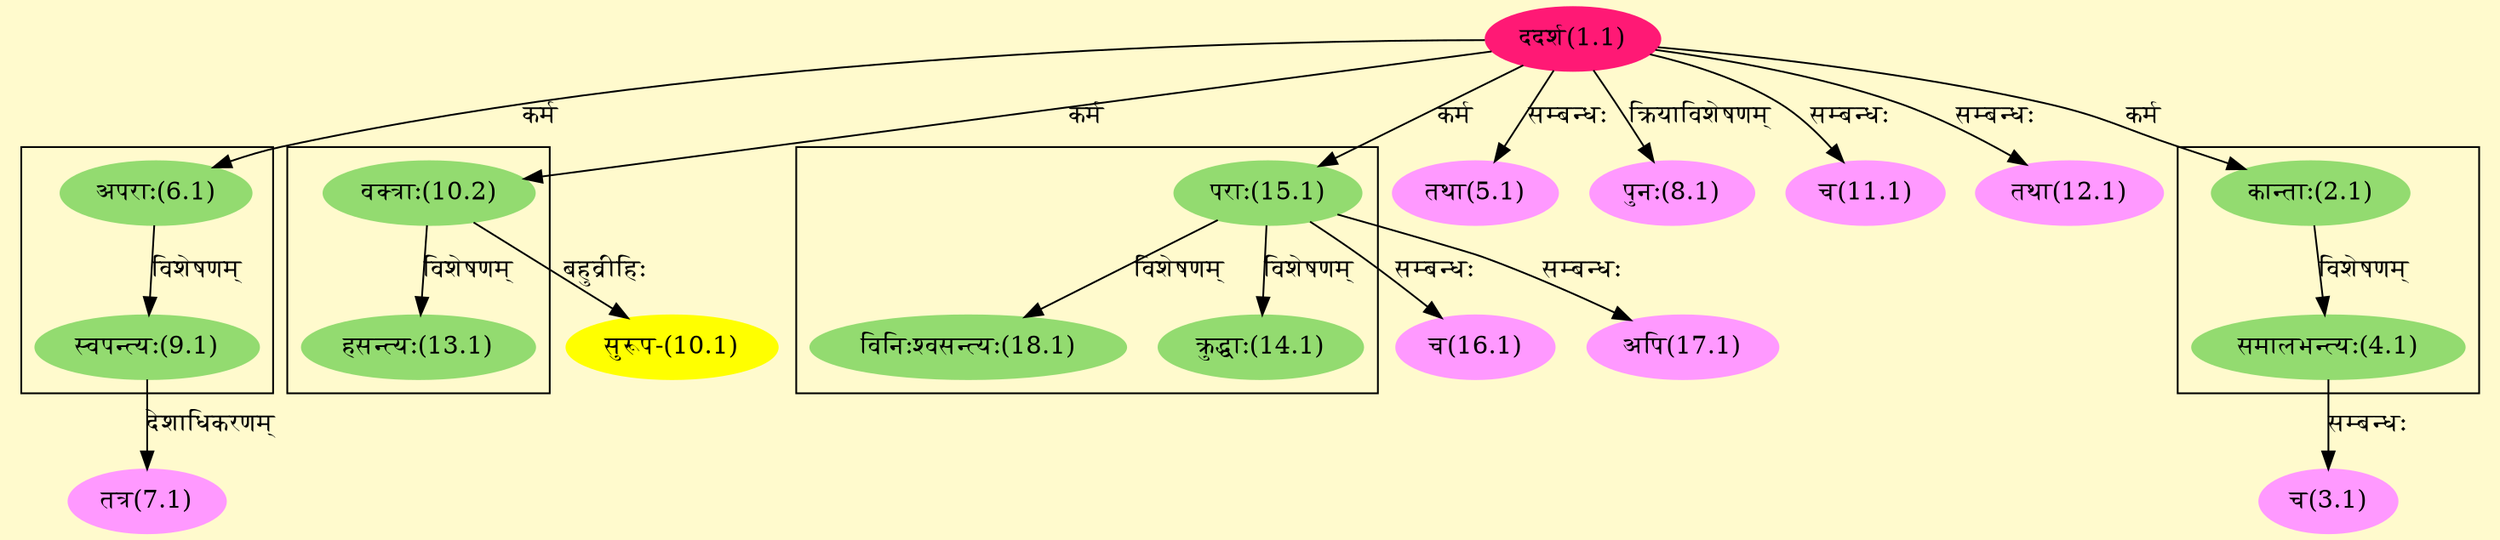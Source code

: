 digraph G{
rankdir=BT;
 compound=true;
 bgcolor="lemonchiffon1";

subgraph cluster_1{
Node4_1 [style=filled, color="#93DB70" label = "समालभन्त्यः(4.1)"]
Node2_1 [style=filled, color="#93DB70" label = "कान्ताः(2.1)"]

}

subgraph cluster_2{
Node9_1 [style=filled, color="#93DB70" label = "स्वपन्त्यः(9.1)"]
Node6_1 [style=filled, color="#93DB70" label = "अपराः(6.1)"]

}

subgraph cluster_3{
Node13_1 [style=filled, color="#93DB70" label = "हसन्त्यः(13.1)"]
Node10_2 [style=filled, color="#93DB70" label = "वक्त्राः(10.2)"]

}

subgraph cluster_4{
Node14_1 [style=filled, color="#93DB70" label = "क्रुद्धाः(14.1)"]
Node15_1 [style=filled, color="#93DB70" label = "पराः(15.1)"]
Node18_1 [style=filled, color="#93DB70" label = "विनिःश्वसन्त्यः(18.1)"]

}
Node1_1 [style=filled, color="#FF1975" label = "ददर्श(1.1)"]
Node [style=filled, color="" label = "()"]
Node2_1 [style=filled, color="#93DB70" label = "कान्ताः(2.1)"]
Node3_1 [style=filled, color="#FF99FF" label = "च(3.1)"]
Node4_1 [style=filled, color="#93DB70" label = "समालभन्त्यः(4.1)"]
Node5_1 [style=filled, color="#FF99FF" label = "तथा(5.1)"]
Node6_1 [style=filled, color="#93DB70" label = "अपराः(6.1)"]
Node7_1 [style=filled, color="#FF99FF" label = "तत्र(7.1)"]
Node9_1 [style=filled, color="#93DB70" label = "स्वपन्त्यः(9.1)"]
Node8_1 [style=filled, color="#FF99FF" label = "पुनः(8.1)"]
Node10_1 [style=filled, color="#FFFF00" label = "सुरूप-(10.1)"]
Node10_2 [style=filled, color="#93DB70" label = "वक्त्राः(10.2)"]
Node11_1 [style=filled, color="#FF99FF" label = "च(11.1)"]
Node12_1 [style=filled, color="#FF99FF" label = "तथा(12.1)"]
Node15_1 [style=filled, color="#93DB70" label = "पराः(15.1)"]
Node16_1 [style=filled, color="#FF99FF" label = "च(16.1)"]
Node17_1 [style=filled, color="#FF99FF" label = "अपि(17.1)"]
/* Start of Relations section */

Node2_1 -> Node1_1 [  label="कर्म"  dir="back" ]
Node3_1 -> Node4_1 [  label="सम्बन्धः"  dir="back" ]
Node4_1 -> Node2_1 [  label="विशेषणम्"  dir="back" ]
Node5_1 -> Node1_1 [  label="सम्बन्धः"  dir="back" ]
Node6_1 -> Node1_1 [  label="कर्म"  dir="back" ]
Node7_1 -> Node9_1 [  label="देशाधिकरणम्"  dir="back" ]
Node8_1 -> Node1_1 [  label="क्रियाविशेषणम्"  dir="back" ]
Node9_1 -> Node6_1 [  label="विशेषणम्"  dir="back" ]
Node10_1 -> Node10_2 [  label="बहुव्रीहिः"  dir="back" ]
Node10_2 -> Node1_1 [  label="कर्म"  dir="back" ]
Node11_1 -> Node1_1 [  label="सम्बन्धः"  dir="back" ]
Node12_1 -> Node1_1 [  label="सम्बन्धः"  dir="back" ]
Node13_1 -> Node10_2 [  label="विशेषणम्"  dir="back" ]
Node14_1 -> Node15_1 [  label="विशेषणम्"  dir="back" ]
Node15_1 -> Node1_1 [  label="कर्म"  dir="back" ]
Node16_1 -> Node15_1 [  label="सम्बन्धः"  dir="back" ]
Node17_1 -> Node15_1 [  label="सम्बन्धः"  dir="back" ]
Node18_1 -> Node15_1 [  label="विशेषणम्"  dir="back" ]
}
